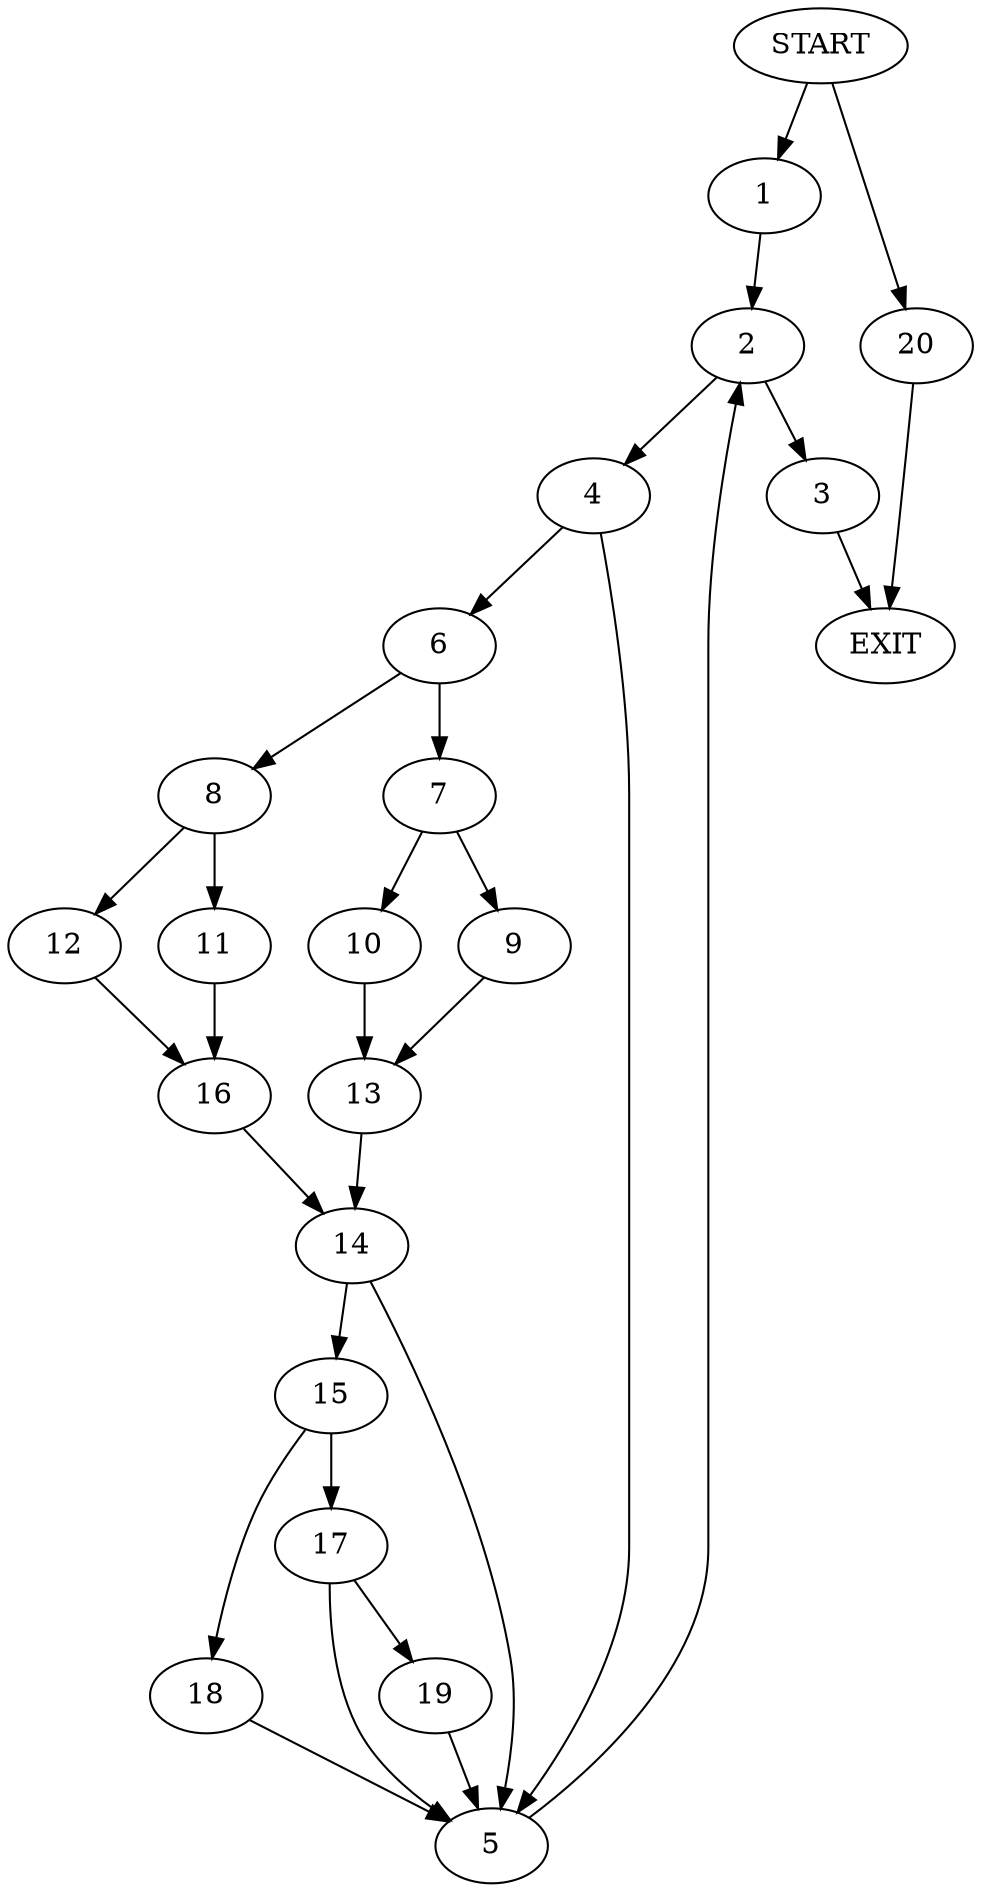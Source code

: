 digraph {
0 [label="START"]
21 [label="EXIT"]
0 -> 1
1 -> 2
2 -> 3
2 -> 4
3 -> 21
4 -> 5
4 -> 6
6 -> 7
6 -> 8
5 -> 2
7 -> 9
7 -> 10
8 -> 11
8 -> 12
9 -> 13
10 -> 13
13 -> 14
14 -> 5
14 -> 15
12 -> 16
11 -> 16
16 -> 14
15 -> 17
15 -> 18
17 -> 19
17 -> 5
18 -> 5
19 -> 5
0 -> 20
20 -> 21
}
